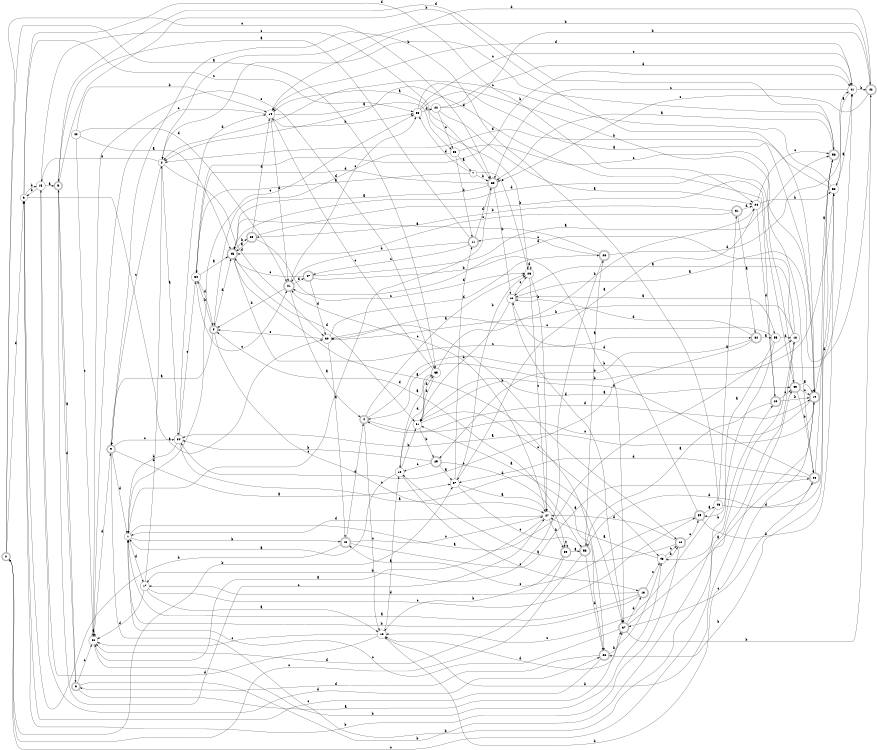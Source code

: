 digraph n48_2 {
__start0 [label="" shape="none"];

rankdir=LR;
size="8,5";

s0 [style="rounded,filled", color="black", fillcolor="white" shape="doublecircle", label="0"];
s1 [style="filled", color="black", fillcolor="white" shape="circle", label="1"];
s2 [style="filled", color="black", fillcolor="white" shape="circle", label="2"];
s3 [style="rounded,filled", color="black", fillcolor="white" shape="doublecircle", label="3"];
s4 [style="rounded,filled", color="black", fillcolor="white" shape="doublecircle", label="4"];
s5 [style="rounded,filled", color="black", fillcolor="white" shape="doublecircle", label="5"];
s6 [style="filled", color="black", fillcolor="white" shape="circle", label="6"];
s7 [style="filled", color="black", fillcolor="white" shape="circle", label="7"];
s8 [style="rounded,filled", color="black", fillcolor="white" shape="doublecircle", label="8"];
s9 [style="rounded,filled", color="black", fillcolor="white" shape="doublecircle", label="9"];
s10 [style="filled", color="black", fillcolor="white" shape="circle", label="10"];
s11 [style="rounded,filled", color="black", fillcolor="white" shape="doublecircle", label="11"];
s12 [style="filled", color="black", fillcolor="white" shape="circle", label="12"];
s13 [style="rounded,filled", color="black", fillcolor="white" shape="doublecircle", label="13"];
s14 [style="filled", color="black", fillcolor="white" shape="circle", label="14"];
s15 [style="filled", color="black", fillcolor="white" shape="circle", label="15"];
s16 [style="filled", color="black", fillcolor="white" shape="circle", label="16"];
s17 [style="filled", color="black", fillcolor="white" shape="circle", label="17"];
s18 [style="filled", color="black", fillcolor="white" shape="circle", label="18"];
s19 [style="rounded,filled", color="black", fillcolor="white" shape="doublecircle", label="19"];
s20 [style="rounded,filled", color="black", fillcolor="white" shape="doublecircle", label="20"];
s21 [style="rounded,filled", color="black", fillcolor="white" shape="doublecircle", label="21"];
s22 [style="filled", color="black", fillcolor="white" shape="circle", label="22"];
s23 [style="filled", color="black", fillcolor="white" shape="circle", label="23"];
s24 [style="filled", color="black", fillcolor="white" shape="circle", label="24"];
s25 [style="rounded,filled", color="black", fillcolor="white" shape="doublecircle", label="25"];
s26 [style="rounded,filled", color="black", fillcolor="white" shape="doublecircle", label="26"];
s27 [style="filled", color="black", fillcolor="white" shape="circle", label="27"];
s28 [style="rounded,filled", color="black", fillcolor="white" shape="doublecircle", label="28"];
s29 [style="rounded,filled", color="black", fillcolor="white" shape="doublecircle", label="29"];
s30 [style="filled", color="black", fillcolor="white" shape="circle", label="30"];
s31 [style="rounded,filled", color="black", fillcolor="white" shape="doublecircle", label="31"];
s32 [style="rounded,filled", color="black", fillcolor="white" shape="doublecircle", label="32"];
s33 [style="rounded,filled", color="black", fillcolor="white" shape="doublecircle", label="33"];
s34 [style="filled", color="black", fillcolor="white" shape="circle", label="34"];
s35 [style="filled", color="black", fillcolor="white" shape="circle", label="35"];
s36 [style="filled", color="black", fillcolor="white" shape="circle", label="36"];
s37 [style="rounded,filled", color="black", fillcolor="white" shape="doublecircle", label="37"];
s38 [style="rounded,filled", color="black", fillcolor="white" shape="doublecircle", label="38"];
s39 [style="rounded,filled", color="black", fillcolor="white" shape="doublecircle", label="39"];
s40 [style="filled", color="black", fillcolor="white" shape="circle", label="40"];
s41 [style="filled", color="black", fillcolor="white" shape="circle", label="41"];
s42 [style="rounded,filled", color="black", fillcolor="white" shape="doublecircle", label="42"];
s43 [style="filled", color="black", fillcolor="white" shape="circle", label="43"];
s44 [style="rounded,filled", color="black", fillcolor="white" shape="doublecircle", label="44"];
s45 [style="rounded,filled", color="black", fillcolor="white" shape="doublecircle", label="45"];
s46 [style="filled", color="black", fillcolor="white" shape="circle", label="46"];
s47 [style="rounded,filled", color="black", fillcolor="white" shape="doublecircle", label="47"];
s48 [style="rounded,filled", color="black", fillcolor="white" shape="doublecircle", label="48"];
s49 [style="rounded,filled", color="black", fillcolor="white" shape="doublecircle", label="49"];
s50 [style="filled", color="black", fillcolor="white" shape="circle", label="50"];
s51 [style="filled", color="black", fillcolor="white" shape="circle", label="51"];
s52 [style="filled", color="black", fillcolor="white" shape="circle", label="52"];
s53 [style="filled", color="black", fillcolor="white" shape="circle", label="53"];
s54 [style="filled", color="black", fillcolor="white" shape="circle", label="54"];
s55 [style="filled", color="black", fillcolor="white" shape="circle", label="55"];
s56 [style="rounded,filled", color="black", fillcolor="white" shape="doublecircle", label="56"];
s57 [style="filled", color="black", fillcolor="white" shape="circle", label="57"];
s58 [style="rounded,filled", color="black", fillcolor="white" shape="doublecircle", label="58"];
s59 [style="rounded,filled", color="black", fillcolor="white" shape="doublecircle", label="59"];
s0 -> s35 [label="a"];
s0 -> s57 [label="b"];
s0 -> s33 [label="c"];
s0 -> s6 [label="d"];
s1 -> s18 [label="a"];
s1 -> s48 [label="b"];
s1 -> s36 [label="c"];
s1 -> s17 [label="d"];
s2 -> s34 [label="a"];
s2 -> s15 [label="b"];
s2 -> s9 [label="c"];
s2 -> s30 [label="d"];
s3 -> s9 [label="a"];
s3 -> s54 [label="b"];
s3 -> s27 [label="c"];
s3 -> s45 [label="d"];
s4 -> s23 [label="a"];
s4 -> s41 [label="b"];
s4 -> s12 [label="c"];
s4 -> s19 [label="d"];
s5 -> s8 [label="a"];
s5 -> s19 [label="b"];
s5 -> s27 [label="c"];
s5 -> s56 [label="d"];
s6 -> s30 [label="a"];
s6 -> s15 [label="b"];
s6 -> s36 [label="c"];
s6 -> s24 [label="d"];
s7 -> s54 [label="a"];
s7 -> s33 [label="b"];
s7 -> s23 [label="c"];
s7 -> s36 [label="d"];
s8 -> s37 [label="a"];
s8 -> s20 [label="b"];
s8 -> s50 [label="c"];
s8 -> s5 [label="d"];
s9 -> s57 [label="a"];
s9 -> s18 [label="b"];
s9 -> s34 [label="c"];
s9 -> s1 [label="d"];
s10 -> s1 [label="a"];
s10 -> s51 [label="b"];
s10 -> s13 [label="c"];
s10 -> s35 [label="d"];
s11 -> s5 [label="a"];
s11 -> s21 [label="b"];
s11 -> s47 [label="c"];
s11 -> s33 [label="d"];
s12 -> s10 [label="a"];
s12 -> s49 [label="b"];
s12 -> s50 [label="c"];
s12 -> s15 [label="d"];
s13 -> s1 [label="a"];
s13 -> s1 [label="b"];
s13 -> s43 [label="c"];
s13 -> s17 [label="d"];
s14 -> s53 [label="a"];
s14 -> s36 [label="b"];
s14 -> s50 [label="c"];
s14 -> s21 [label="d"];
s15 -> s5 [label="a"];
s15 -> s6 [label="b"];
s15 -> s33 [label="c"];
s15 -> s28 [label="d"];
s16 -> s55 [label="a"];
s16 -> s51 [label="b"];
s16 -> s23 [label="c"];
s16 -> s37 [label="d"];
s17 -> s12 [label="a"];
s17 -> s2 [label="b"];
s17 -> s59 [label="c"];
s17 -> s50 [label="d"];
s18 -> s16 [label="a"];
s18 -> s30 [label="b"];
s18 -> s0 [label="c"];
s18 -> s21 [label="d"];
s19 -> s34 [label="a"];
s19 -> s12 [label="b"];
s19 -> s4 [label="c"];
s19 -> s52 [label="d"];
s20 -> s58 [label="a"];
s20 -> s19 [label="b"];
s20 -> s49 [label="c"];
s20 -> s2 [label="d"];
s21 -> s4 [label="a"];
s21 -> s3 [label="b"];
s21 -> s36 [label="c"];
s21 -> s47 [label="d"];
s22 -> s24 [label="a"];
s22 -> s42 [label="b"];
s22 -> s53 [label="c"];
s22 -> s41 [label="d"];
s23 -> s14 [label="a"];
s23 -> s27 [label="b"];
s23 -> s27 [label="c"];
s23 -> s23 [label="d"];
s24 -> s57 [label="a"];
s24 -> s52 [label="b"];
s24 -> s56 [label="c"];
s24 -> s20 [label="d"];
s25 -> s45 [label="a"];
s25 -> s49 [label="b"];
s25 -> s23 [label="c"];
s25 -> s14 [label="d"];
s26 -> s45 [label="a"];
s26 -> s17 [label="b"];
s26 -> s11 [label="c"];
s26 -> s41 [label="d"];
s27 -> s50 [label="a"];
s27 -> s39 [label="b"];
s27 -> s21 [label="c"];
s27 -> s1 [label="d"];
s28 -> s51 [label="a"];
s28 -> s37 [label="b"];
s28 -> s6 [label="c"];
s28 -> s8 [label="d"];
s29 -> s57 [label="a"];
s29 -> s34 [label="b"];
s29 -> s10 [label="c"];
s29 -> s39 [label="d"];
s30 -> s48 [label="a"];
s30 -> s44 [label="b"];
s30 -> s3 [label="c"];
s30 -> s26 [label="d"];
s31 -> s32 [label="a"];
s31 -> s25 [label="b"];
s31 -> s45 [label="c"];
s31 -> s24 [label="d"];
s32 -> s55 [label="a"];
s32 -> s29 [label="b"];
s32 -> s34 [label="c"];
s32 -> s16 [label="d"];
s33 -> s45 [label="a"];
s33 -> s16 [label="b"];
s33 -> s1 [label="c"];
s33 -> s54 [label="d"];
s34 -> s37 [label="a"];
s34 -> s1 [label="b"];
s34 -> s54 [label="c"];
s34 -> s14 [label="d"];
s35 -> s10 [label="a"];
s35 -> s24 [label="b"];
s35 -> s14 [label="c"];
s35 -> s51 [label="d"];
s36 -> s19 [label="a"];
s36 -> s38 [label="b"];
s36 -> s41 [label="c"];
s36 -> s22 [label="d"];
s37 -> s19 [label="a"];
s37 -> s42 [label="b"];
s37 -> s1 [label="c"];
s37 -> s13 [label="d"];
s38 -> s56 [label="a"];
s38 -> s51 [label="b"];
s38 -> s37 [label="c"];
s38 -> s57 [label="d"];
s39 -> s58 [label="a"];
s39 -> s12 [label="b"];
s39 -> s39 [label="c"];
s39 -> s50 [label="d"];
s40 -> s45 [label="a"];
s40 -> s14 [label="b"];
s40 -> s50 [label="c"];
s40 -> s21 [label="d"];
s41 -> s52 [label="a"];
s41 -> s42 [label="b"];
s41 -> s33 [label="c"];
s41 -> s14 [label="d"];
s42 -> s16 [label="a"];
s42 -> s14 [label="b"];
s42 -> s33 [label="c"];
s42 -> s2 [label="d"];
s43 -> s27 [label="a"];
s43 -> s44 [label="b"];
s43 -> s44 [label="c"];
s43 -> s12 [label="d"];
s44 -> s10 [label="a"];
s44 -> s6 [label="b"];
s44 -> s59 [label="c"];
s44 -> s27 [label="d"];
s45 -> s28 [label="a"];
s45 -> s25 [label="b"];
s45 -> s32 [label="c"];
s45 -> s51 [label="d"];
s46 -> s31 [label="a"];
s46 -> s9 [label="b"];
s46 -> s12 [label="c"];
s46 -> s38 [label="d"];
s47 -> s56 [label="a"];
s47 -> s37 [label="b"];
s47 -> s45 [label="c"];
s47 -> s30 [label="d"];
s48 -> s38 [label="a"];
s48 -> s6 [label="b"];
s48 -> s27 [label="c"];
s48 -> s4 [label="d"];
s49 -> s19 [label="a"];
s49 -> s38 [label="b"];
s49 -> s19 [label="c"];
s49 -> s45 [label="d"];
s50 -> s50 [label="a"];
s50 -> s43 [label="b"];
s50 -> s35 [label="c"];
s50 -> s9 [label="d"];
s51 -> s49 [label="a"];
s51 -> s29 [label="b"];
s51 -> s43 [label="c"];
s51 -> s35 [label="d"];
s52 -> s41 [label="a"];
s52 -> s4 [label="b"];
s52 -> s2 [label="c"];
s52 -> s2 [label="d"];
s53 -> s7 [label="a"];
s53 -> s11 [label="b"];
s53 -> s19 [label="c"];
s53 -> s3 [label="d"];
s54 -> s45 [label="a"];
s54 -> s41 [label="b"];
s54 -> s21 [label="c"];
s54 -> s3 [label="d"];
s55 -> s59 [label="a"];
s55 -> s43 [label="b"];
s55 -> s30 [label="c"];
s55 -> s18 [label="d"];
s56 -> s33 [label="a"];
s56 -> s28 [label="b"];
s56 -> s2 [label="c"];
s56 -> s58 [label="d"];
s57 -> s27 [label="a"];
s57 -> s23 [label="b"];
s57 -> s58 [label="c"];
s57 -> s11 [label="d"];
s58 -> s26 [label="a"];
s58 -> s28 [label="b"];
s58 -> s0 [label="c"];
s58 -> s3 [label="d"];
s59 -> s46 [label="a"];
s59 -> s52 [label="b"];
s59 -> s48 [label="c"];
s59 -> s16 [label="d"];

}
